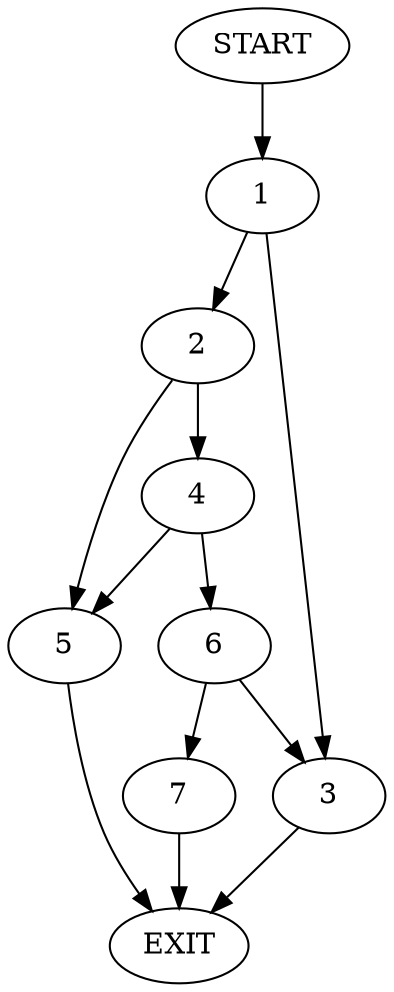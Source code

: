 digraph {
0 [label="START"]
8 [label="EXIT"]
0 -> 1
1 -> 2
1 -> 3
2 -> 4
2 -> 5
3 -> 8
5 -> 8
4 -> 6
4 -> 5
6 -> 7
6 -> 3
7 -> 8
}
